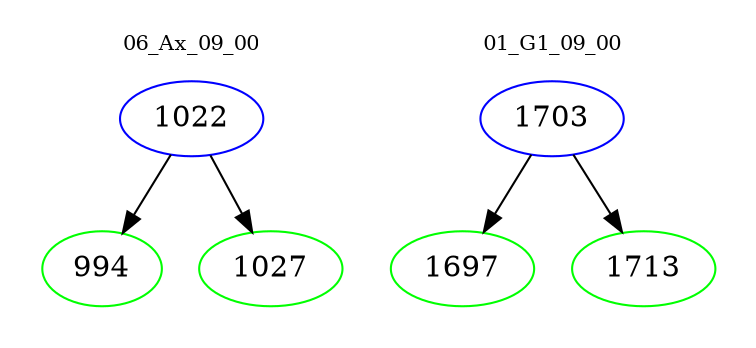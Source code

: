 digraph{
subgraph cluster_0 {
color = white
label = "06_Ax_09_00";
fontsize=10;
T0_1022 [label="1022", color="blue"]
T0_1022 -> T0_994 [color="black"]
T0_994 [label="994", color="green"]
T0_1022 -> T0_1027 [color="black"]
T0_1027 [label="1027", color="green"]
}
subgraph cluster_1 {
color = white
label = "01_G1_09_00";
fontsize=10;
T1_1703 [label="1703", color="blue"]
T1_1703 -> T1_1697 [color="black"]
T1_1697 [label="1697", color="green"]
T1_1703 -> T1_1713 [color="black"]
T1_1713 [label="1713", color="green"]
}
}
